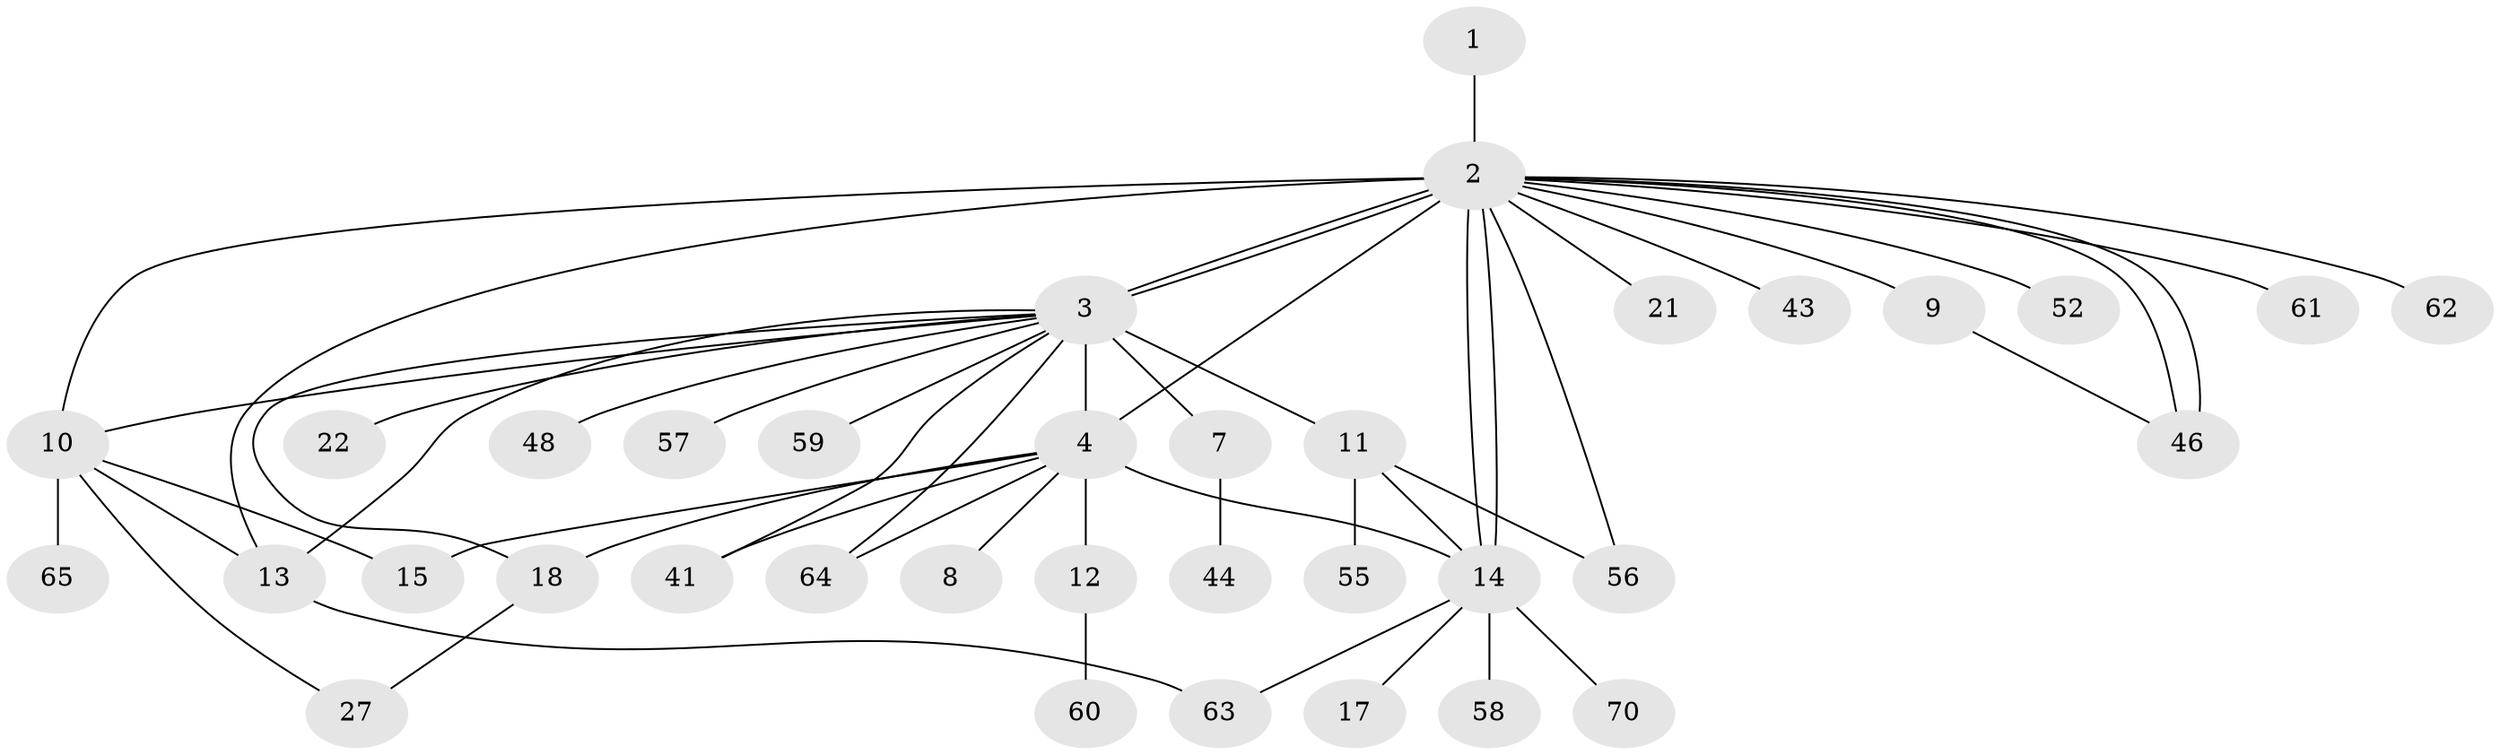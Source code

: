 // original degree distribution, {1: 0.4166666666666667, 24: 0.013888888888888888, 19: 0.013888888888888888, 14: 0.013888888888888888, 8: 0.013888888888888888, 2: 0.25, 6: 0.013888888888888888, 4: 0.05555555555555555, 3: 0.1388888888888889, 7: 0.013888888888888888, 5: 0.05555555555555555}
// Generated by graph-tools (version 1.1) at 2025/14/03/09/25 04:14:47]
// undirected, 36 vertices, 52 edges
graph export_dot {
graph [start="1"]
  node [color=gray90,style=filled];
  1;
  2 [super="+67"];
  3 [super="+33+45+30+6+20+19+5+23+16+26"];
  4 [super="+24+28+40+25"];
  7;
  8 [super="+69"];
  9;
  10 [super="+68+39"];
  11;
  12;
  13 [super="+29"];
  14 [super="+37"];
  15 [super="+32+54"];
  17;
  18 [super="+31+34"];
  21;
  22 [super="+47"];
  27;
  41 [super="+66"];
  43;
  44;
  46;
  48;
  52;
  55;
  56;
  57;
  58;
  59;
  60;
  61;
  62;
  63;
  64;
  65;
  70;
  1 -- 2;
  2 -- 3 [weight=4];
  2 -- 3;
  2 -- 9;
  2 -- 10;
  2 -- 14 [weight=2];
  2 -- 14;
  2 -- 21;
  2 -- 43;
  2 -- 46;
  2 -- 46;
  2 -- 52;
  2 -- 56;
  2 -- 61;
  2 -- 62;
  2 -- 13;
  2 -- 4 [weight=2];
  3 -- 4 [weight=5];
  3 -- 7;
  3 -- 11;
  3 -- 13;
  3 -- 41 [weight=2];
  3 -- 57;
  3 -- 64;
  3 -- 10;
  3 -- 48;
  3 -- 22;
  3 -- 59;
  3 -- 18;
  4 -- 8;
  4 -- 12;
  4 -- 15 [weight=2];
  4 -- 18 [weight=3];
  4 -- 64;
  4 -- 41;
  4 -- 14;
  7 -- 44;
  9 -- 46;
  10 -- 27;
  10 -- 65;
  10 -- 15;
  10 -- 13;
  11 -- 14;
  11 -- 55;
  11 -- 56;
  12 -- 60;
  13 -- 63;
  14 -- 17;
  14 -- 70;
  14 -- 58;
  14 -- 63;
  18 -- 27;
}
